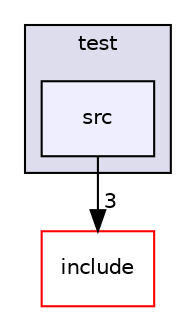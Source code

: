 digraph "/home/travis/build/AliceO2Group/AliceO2/Detectors/MUON/MID/Base/test/src" {
  bgcolor=transparent;
  compound=true
  node [ fontsize="10", fontname="Helvetica"];
  edge [ labelfontsize="10", labelfontname="Helvetica"];
  subgraph clusterdir_32e49f0791d191b7d3ff38f062842c3d {
    graph [ bgcolor="#ddddee", pencolor="black", label="test" fontname="Helvetica", fontsize="10", URL="dir_32e49f0791d191b7d3ff38f062842c3d.html"]
  dir_62a308130debe3799e6dfe49676b699a [shape=box, label="src", style="filled", fillcolor="#eeeeff", pencolor="black", URL="dir_62a308130debe3799e6dfe49676b699a.html"];
  }
  dir_489f40b36f28d316deaebf4fe902d76f [shape=box label="include" color="red" URL="dir_489f40b36f28d316deaebf4fe902d76f.html"];
  dir_62a308130debe3799e6dfe49676b699a->dir_489f40b36f28d316deaebf4fe902d76f [headlabel="3", labeldistance=1.5 headhref="dir_000629_000625.html"];
}
